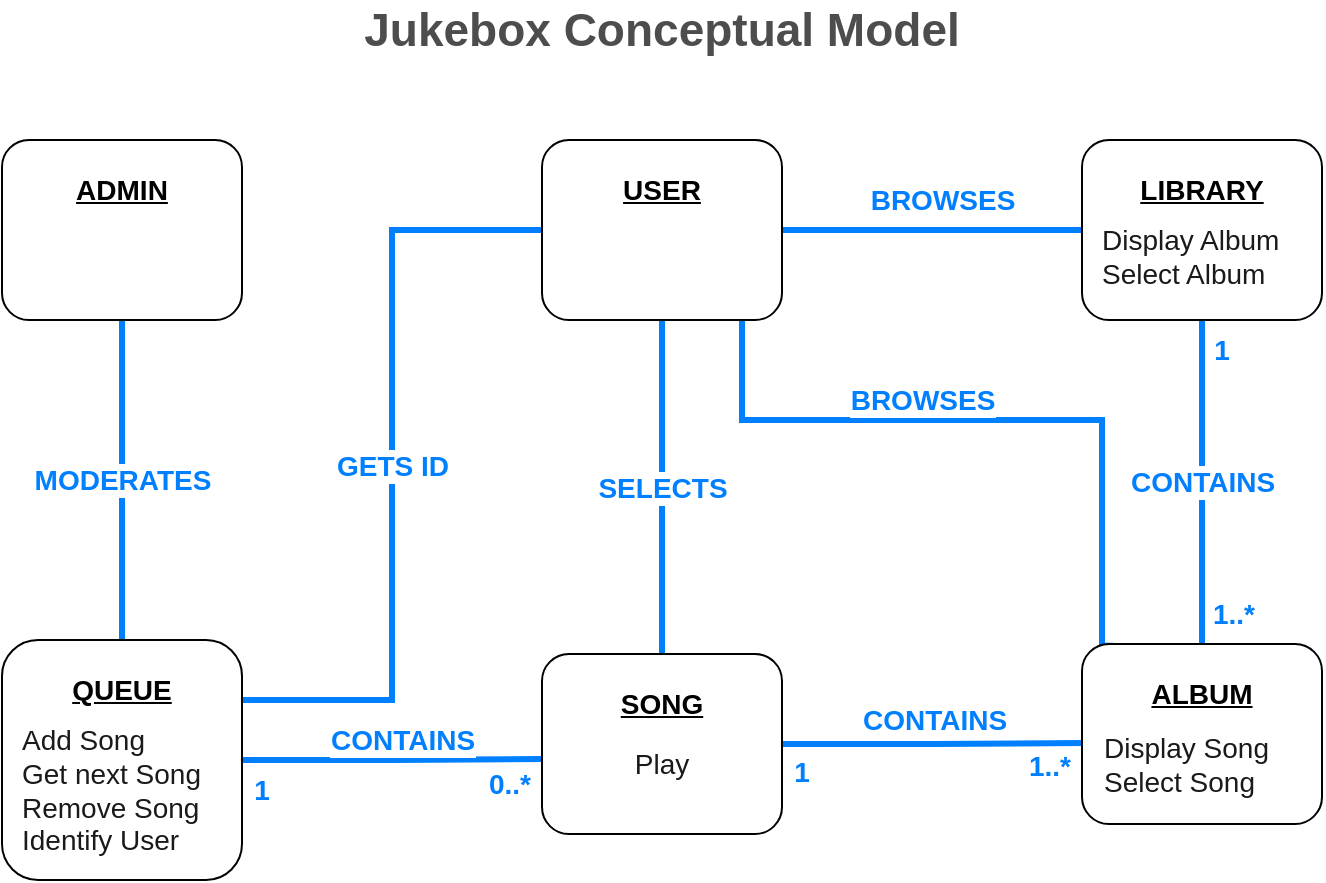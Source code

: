 <mxfile version="20.6.2" type="device"><diagram id="R2lEEEUBdFMjLlhIrx00" name="Page-1"><mxGraphModel dx="768" dy="502" grid="1" gridSize="10" guides="1" tooltips="1" connect="1" arrows="1" fold="1" page="1" pageScale="1" pageWidth="850" pageHeight="1100" math="0" shadow="0" extFonts="Permanent Marker^https://fonts.googleapis.com/css?family=Permanent+Marker"><root><mxCell id="0"/><mxCell id="1" parent="0"/><mxCell id="0Ghb2PY4mNhqNWsSqRn1-20" value="MODERATES" style="edgeStyle=orthogonalEdgeStyle;rounded=0;orthogonalLoop=1;jettySize=auto;html=1;entryX=0.5;entryY=0;entryDx=0;entryDy=0;strokeColor=#007FFF;strokeWidth=3;fontSize=14;fontColor=#007FFF;endArrow=none;endFill=0;fontStyle=1" parent="1" edge="1"><mxGeometry relative="1" as="geometry"><mxPoint x="140" y="270" as="sourcePoint"/><mxPoint x="140" y="430" as="targetPoint"/><mxPoint as="offset"/></mxGeometry></mxCell><mxCell id="0Ghb2PY4mNhqNWsSqRn1-1" value="&lt;u style=&quot;font-size: 14px;&quot;&gt;ADMIN&lt;/u&gt;" style="rounded=1;whiteSpace=wrap;html=1;verticalAlign=top;labelPosition=center;verticalLabelPosition=middle;align=center;spacingTop=10;fontStyle=1;fontSize=14;" parent="1" vertex="1"><mxGeometry x="80" y="180" width="120" height="90" as="geometry"/></mxCell><mxCell id="0Ghb2PY4mNhqNWsSqRn1-10" value="BROWSES" style="edgeStyle=orthogonalEdgeStyle;rounded=0;orthogonalLoop=1;jettySize=auto;html=1;fontSize=14;endArrow=none;endFill=0;fontColor=#007FFF;strokeColor=#007FFF;strokeWidth=3;fontStyle=1" parent="1" source="0Ghb2PY4mNhqNWsSqRn1-2" target="0Ghb2PY4mNhqNWsSqRn1-3" edge="1"><mxGeometry x="0.067" y="15" relative="1" as="geometry"><mxPoint as="offset"/></mxGeometry></mxCell><mxCell id="0Ghb2PY4mNhqNWsSqRn1-21" value="GETS ID" style="edgeStyle=orthogonalEdgeStyle;rounded=0;orthogonalLoop=1;jettySize=auto;html=1;entryX=1;entryY=0.25;entryDx=0;entryDy=0;strokeColor=#007FFF;strokeWidth=3;fontSize=14;fontColor=#007FFF;endArrow=none;endFill=0;fontStyle=1" parent="1" source="0Ghb2PY4mNhqNWsSqRn1-2" target="0Ghb2PY4mNhqNWsSqRn1-7" edge="1"><mxGeometry relative="1" as="geometry"/></mxCell><mxCell id="0Ghb2PY4mNhqNWsSqRn1-28" value="SELECTS" style="edgeStyle=orthogonalEdgeStyle;rounded=0;orthogonalLoop=1;jettySize=auto;html=1;entryX=0.5;entryY=0;entryDx=0;entryDy=0;strokeColor=#007FFF;strokeWidth=3;fontSize=14;fontColor=#007FFF;endArrow=none;endFill=0;fontStyle=1" parent="1" source="0Ghb2PY4mNhqNWsSqRn1-2" target="0Ghb2PY4mNhqNWsSqRn1-8" edge="1"><mxGeometry relative="1" as="geometry"/></mxCell><mxCell id="0Ghb2PY4mNhqNWsSqRn1-29" value="BROWSES" style="edgeStyle=orthogonalEdgeStyle;rounded=0;orthogonalLoop=1;jettySize=auto;html=1;entryX=0.132;entryY=0.01;entryDx=0;entryDy=0;strokeColor=#007FFF;strokeWidth=3;fontSize=14;fontColor=#007FFF;endArrow=none;endFill=0;entryPerimeter=0;fontStyle=1" parent="1" source="0Ghb2PY4mNhqNWsSqRn1-2" target="0Ghb2PY4mNhqNWsSqRn1-9" edge="1"><mxGeometry x="-0.197" y="10" relative="1" as="geometry"><Array as="points"><mxPoint x="450" y="320"/><mxPoint x="630" y="320"/><mxPoint x="630" y="433"/></Array><mxPoint as="offset"/></mxGeometry></mxCell><mxCell id="0Ghb2PY4mNhqNWsSqRn1-2" value="&lt;u style=&quot;font-size: 14px;&quot;&gt;USER&lt;br&gt;&lt;/u&gt;" style="rounded=1;whiteSpace=wrap;html=1;verticalAlign=top;labelPosition=center;verticalLabelPosition=middle;align=center;spacingTop=10;fontStyle=1;fontSize=14;" parent="1" vertex="1"><mxGeometry x="350" y="180" width="120" height="90" as="geometry"/></mxCell><mxCell id="0Ghb2PY4mNhqNWsSqRn1-12" value="CONTAINS" style="edgeStyle=orthogonalEdgeStyle;rounded=0;orthogonalLoop=1;jettySize=auto;html=1;exitX=0.5;exitY=1;exitDx=0;exitDy=0;strokeColor=#007FFF;strokeWidth=3;fontSize=14;fontColor=#007FFF;endArrow=none;endFill=0;fontStyle=1" parent="1" source="0Ghb2PY4mNhqNWsSqRn1-3" target="0Ghb2PY4mNhqNWsSqRn1-9" edge="1"><mxGeometry relative="1" as="geometry"><Array as="points"><mxPoint x="680" y="380"/><mxPoint x="680" y="380"/></Array></mxGeometry></mxCell><mxCell id="0Ghb2PY4mNhqNWsSqRn1-3" value="&lt;u style=&quot;font-size: 14px;&quot;&gt;LIBRARY&lt;/u&gt;" style="rounded=1;whiteSpace=wrap;html=1;verticalAlign=top;labelPosition=center;verticalLabelPosition=middle;align=center;spacingTop=10;fontStyle=1;fontSize=14;" parent="1" vertex="1"><mxGeometry x="620" y="180" width="120" height="90" as="geometry"/></mxCell><mxCell id="0Ghb2PY4mNhqNWsSqRn1-22" value="CONTAINS" style="edgeStyle=orthogonalEdgeStyle;rounded=0;orthogonalLoop=1;jettySize=auto;html=1;entryX=0;entryY=0.25;entryDx=0;entryDy=0;strokeColor=#007FFF;strokeWidth=3;fontSize=14;fontColor=#007FFF;endArrow=none;endFill=0;fontStyle=1" parent="1" source="0Ghb2PY4mNhqNWsSqRn1-7" target="0Ghb2PY4mNhqNWsSqRn1-17" edge="1"><mxGeometry x="0.069" y="10" relative="1" as="geometry"><mxPoint as="offset"/></mxGeometry></mxCell><mxCell id="0Ghb2PY4mNhqNWsSqRn1-7" value="&lt;u&gt;QUEUE&lt;/u&gt;" style="rounded=1;whiteSpace=wrap;html=1;verticalAlign=top;labelPosition=center;verticalLabelPosition=middle;align=center;spacingTop=10;fontStyle=1;fontSize=14;" parent="1" vertex="1"><mxGeometry x="80" y="430" width="120" height="120" as="geometry"/></mxCell><mxCell id="0Ghb2PY4mNhqNWsSqRn1-25" value="CONTAINS" style="edgeStyle=orthogonalEdgeStyle;rounded=0;orthogonalLoop=1;jettySize=auto;html=1;entryX=0;entryY=0.25;entryDx=0;entryDy=0;strokeColor=#007FFF;strokeWidth=3;fontSize=14;fontColor=#007FFF;endArrow=none;endFill=0;fontStyle=1" parent="1" source="0Ghb2PY4mNhqNWsSqRn1-8" target="0Ghb2PY4mNhqNWsSqRn1-18" edge="1"><mxGeometry x="0.004" y="12" relative="1" as="geometry"><mxPoint as="offset"/></mxGeometry></mxCell><mxCell id="0Ghb2PY4mNhqNWsSqRn1-8" value="&lt;u&gt;SONG&lt;/u&gt;" style="rounded=1;whiteSpace=wrap;html=1;verticalAlign=top;labelPosition=center;verticalLabelPosition=middle;align=center;spacingTop=10;fontStyle=1;fontSize=14;" parent="1" vertex="1"><mxGeometry x="350" y="437" width="120" height="90" as="geometry"/></mxCell><mxCell id="0Ghb2PY4mNhqNWsSqRn1-9" value="&lt;u style=&quot;font-size: 14px;&quot;&gt;ALBUM&lt;/u&gt;" style="rounded=1;whiteSpace=wrap;html=1;verticalAlign=top;labelPosition=center;verticalLabelPosition=middle;align=center;spacingTop=10;fontStyle=1;fontSize=14;" parent="1" vertex="1"><mxGeometry x="620" y="432" width="120" height="90" as="geometry"/></mxCell><mxCell id="0Ghb2PY4mNhqNWsSqRn1-13" value="1" style="text;html=1;strokeColor=none;fillColor=none;align=center;verticalAlign=middle;whiteSpace=wrap;rounded=0;fontSize=14;fontColor=#007FFF;fontStyle=1" parent="1" vertex="1"><mxGeometry x="660" y="270" width="60" height="30" as="geometry"/></mxCell><mxCell id="0Ghb2PY4mNhqNWsSqRn1-14" value="1..*" style="text;html=1;strokeColor=none;fillColor=none;align=center;verticalAlign=middle;whiteSpace=wrap;rounded=0;fontSize=14;fontColor=#007FFF;fontStyle=1" parent="1" vertex="1"><mxGeometry x="666" y="402" width="60" height="30" as="geometry"/></mxCell><mxCell id="0Ghb2PY4mNhqNWsSqRn1-16" value="Display Album&lt;br&gt;Select Album" style="text;html=1;strokeColor=none;fillColor=none;align=left;verticalAlign=top;whiteSpace=wrap;rounded=0;fontSize=14;fontColor=#1A1A1A;spacing=2;spacingTop=0;spacingLeft=8;" parent="1" vertex="1"><mxGeometry x="620" y="215" width="120" height="50" as="geometry"/></mxCell><mxCell id="0Ghb2PY4mNhqNWsSqRn1-17" value="Play" style="text;html=1;strokeColor=none;fillColor=none;align=center;verticalAlign=top;whiteSpace=wrap;rounded=0;fontSize=14;fontColor=#1A1A1A;spacing=2;spacingTop=0;" parent="1" vertex="1"><mxGeometry x="350" y="477" width="120" height="50" as="geometry"/></mxCell><mxCell id="0Ghb2PY4mNhqNWsSqRn1-18" value="Display Song&lt;br&gt;Select Song" style="text;html=1;strokeColor=none;fillColor=none;align=left;verticalAlign=top;whiteSpace=wrap;rounded=0;fontSize=14;fontColor=#1A1A1A;spacing=2;spacingTop=0;spacingLeft=8;" parent="1" vertex="1"><mxGeometry x="621" y="469" width="120" height="50" as="geometry"/></mxCell><mxCell id="0Ghb2PY4mNhqNWsSqRn1-19" value="Add Song&lt;br&gt;Get next Song&lt;br&gt;Remove Song&lt;br&gt;Identify User" style="text;html=1;strokeColor=none;fillColor=none;align=left;verticalAlign=top;whiteSpace=wrap;rounded=0;fontSize=14;fontColor=#1A1A1A;spacing=2;spacingTop=0;spacingLeft=8;" parent="1" vertex="1"><mxGeometry x="80" y="465" width="120" height="80" as="geometry"/></mxCell><mxCell id="0Ghb2PY4mNhqNWsSqRn1-23" value="1" style="text;html=1;strokeColor=none;fillColor=none;align=center;verticalAlign=middle;whiteSpace=wrap;rounded=0;fontSize=14;fontColor=#007FFF;fontStyle=1" parent="1" vertex="1"><mxGeometry x="180" y="490" width="60" height="30" as="geometry"/></mxCell><mxCell id="0Ghb2PY4mNhqNWsSqRn1-24" value="0..*" style="text;html=1;strokeColor=none;fillColor=none;align=center;verticalAlign=middle;whiteSpace=wrap;rounded=0;fontSize=14;fontColor=#007FFF;fontStyle=1" parent="1" vertex="1"><mxGeometry x="304" y="487" width="60" height="30" as="geometry"/></mxCell><mxCell id="0Ghb2PY4mNhqNWsSqRn1-26" value="1" style="text;html=1;strokeColor=none;fillColor=none;align=center;verticalAlign=middle;whiteSpace=wrap;rounded=0;fontSize=14;fontColor=#007FFF;fontStyle=1" parent="1" vertex="1"><mxGeometry x="450" y="480.5" width="60" height="30" as="geometry"/></mxCell><mxCell id="0Ghb2PY4mNhqNWsSqRn1-27" value="1..*" style="text;html=1;strokeColor=none;fillColor=none;align=center;verticalAlign=middle;whiteSpace=wrap;rounded=0;fontSize=14;fontColor=#007FFF;fontStyle=1" parent="1" vertex="1"><mxGeometry x="574" y="477.5" width="60" height="30" as="geometry"/></mxCell><mxCell id="0Ghb2PY4mNhqNWsSqRn1-30" value="Jukebox Conceptual Model" style="text;html=1;strokeColor=none;fillColor=none;align=center;verticalAlign=middle;whiteSpace=wrap;rounded=0;fontSize=23;fontColor=#4D4D4D;fontStyle=1" parent="1" vertex="1"><mxGeometry x="190" y="110" width="440" height="30" as="geometry"/></mxCell></root></mxGraphModel></diagram></mxfile>